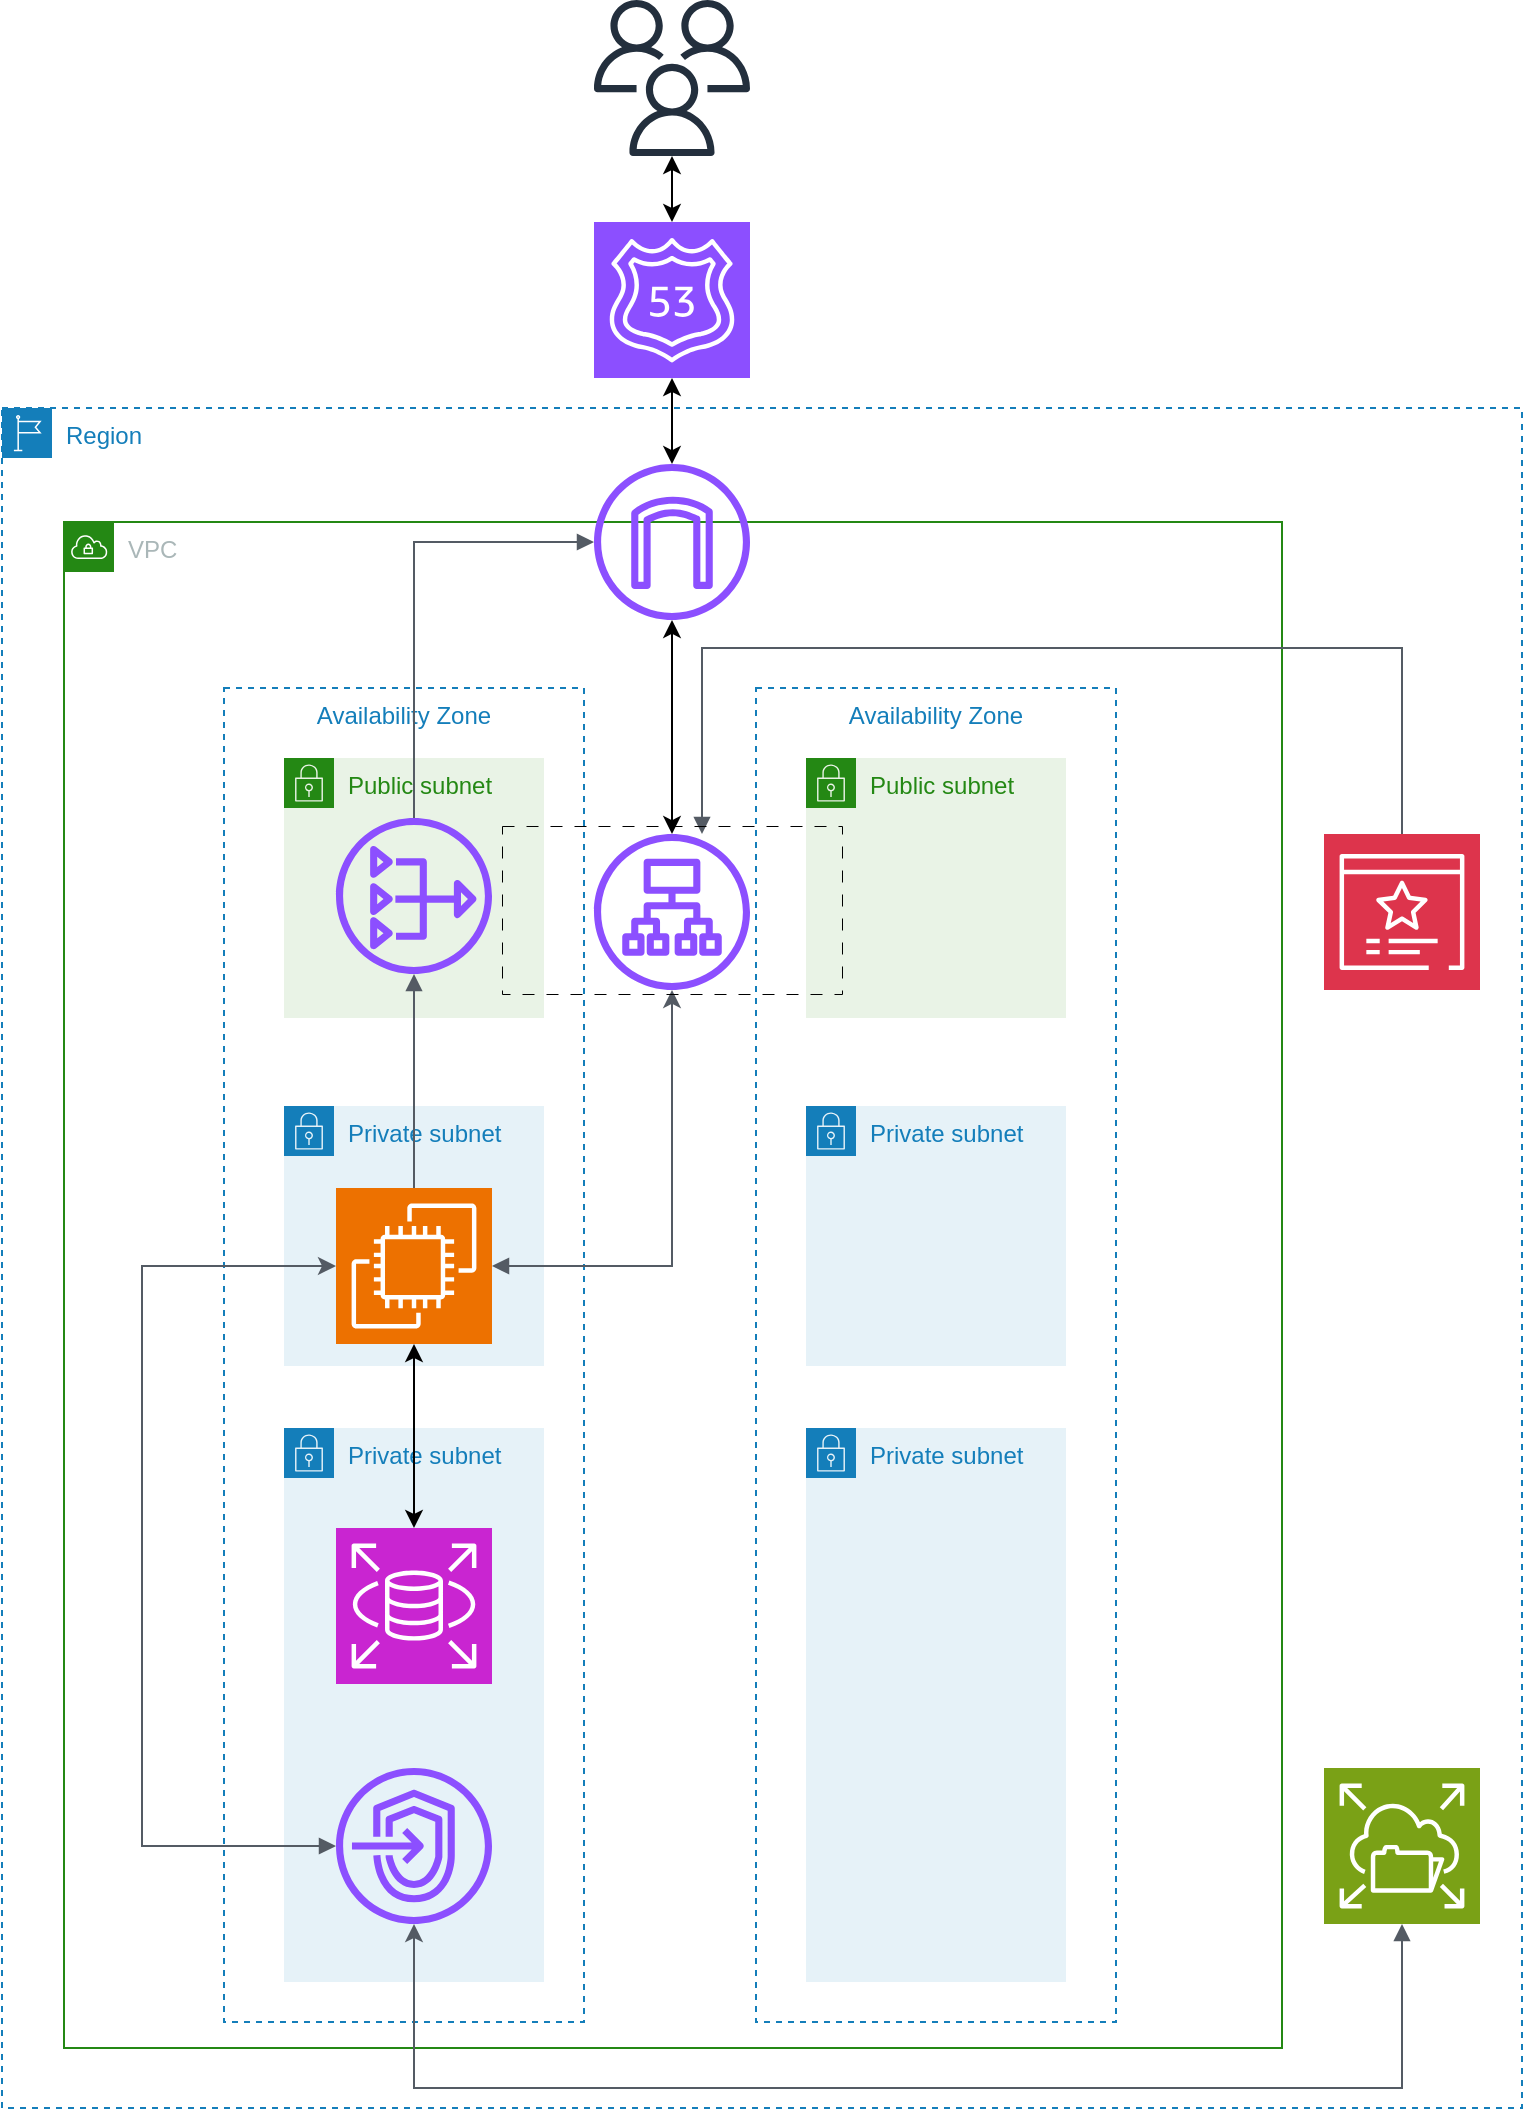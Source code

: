 <mxfile version="22.0.3" type="device" pages="2">
  <diagram name="ページ1" id="jLPzZCildsnHOE7P70Fu">
    <mxGraphModel dx="1418" dy="828" grid="1" gridSize="10" guides="1" tooltips="1" connect="1" arrows="1" fold="1" page="1" pageScale="1" pageWidth="1169" pageHeight="1654" math="0" shadow="0">
      <root>
        <mxCell id="0" />
        <mxCell id="1" parent="0" />
        <mxCell id="z3d_YCY4PIbd5HmDLVYN-1" value="Region" style="points=[[0,0],[0.25,0],[0.5,0],[0.75,0],[1,0],[1,0.25],[1,0.5],[1,0.75],[1,1],[0.75,1],[0.5,1],[0.25,1],[0,1],[0,0.75],[0,0.5],[0,0.25]];outlineConnect=0;gradientColor=none;html=1;whiteSpace=wrap;fontSize=12;fontStyle=0;container=1;pointerEvents=0;collapsible=0;recursiveResize=0;shape=mxgraph.aws4.group;grIcon=mxgraph.aws4.group_region;strokeColor=#147EBA;fillColor=none;verticalAlign=top;align=left;spacingLeft=30;fontColor=#147EBA;dashed=1;" parent="1" vertex="1">
          <mxGeometry x="250" y="290" width="760" height="850" as="geometry" />
        </mxCell>
        <mxCell id="z3d_YCY4PIbd5HmDLVYN-8" value="VPC" style="points=[[0,0],[0.25,0],[0.5,0],[0.75,0],[1,0],[1,0.25],[1,0.5],[1,0.75],[1,1],[0.75,1],[0.5,1],[0.25,1],[0,1],[0,0.75],[0,0.5],[0,0.25]];outlineConnect=0;gradientColor=none;html=1;whiteSpace=wrap;fontSize=12;fontStyle=0;container=1;pointerEvents=0;collapsible=0;recursiveResize=0;shape=mxgraph.aws4.group;grIcon=mxgraph.aws4.group_vpc;strokeColor=#248814;fillColor=none;verticalAlign=top;align=left;spacingLeft=30;fontColor=#AAB7B8;dashed=0;" parent="z3d_YCY4PIbd5HmDLVYN-1" vertex="1">
          <mxGeometry x="31" y="57" width="609" height="763" as="geometry" />
        </mxCell>
        <mxCell id="-2IOhgsLq4osRmH6mFrV-6" value="Availability Zone" style="fillColor=none;strokeColor=#147EBA;dashed=1;verticalAlign=top;fontStyle=0;fontColor=#147EBA;whiteSpace=wrap;html=1;" parent="z3d_YCY4PIbd5HmDLVYN-8" vertex="1">
          <mxGeometry x="80" y="83" width="180" height="667" as="geometry" />
        </mxCell>
        <mxCell id="z3d_YCY4PIbd5HmDLVYN-10" value="Public subnet" style="points=[[0,0],[0.25,0],[0.5,0],[0.75,0],[1,0],[1,0.25],[1,0.5],[1,0.75],[1,1],[0.75,1],[0.5,1],[0.25,1],[0,1],[0,0.75],[0,0.5],[0,0.25]];outlineConnect=0;gradientColor=none;html=1;whiteSpace=wrap;fontSize=12;fontStyle=0;container=1;pointerEvents=0;collapsible=0;recursiveResize=0;shape=mxgraph.aws4.group;grIcon=mxgraph.aws4.group_security_group;grStroke=0;strokeColor=#248814;fillColor=#E9F3E6;verticalAlign=top;align=left;spacingLeft=30;fontColor=#248814;dashed=0;" parent="z3d_YCY4PIbd5HmDLVYN-8" vertex="1">
          <mxGeometry x="110" y="118" width="130" height="130" as="geometry" />
        </mxCell>
        <mxCell id="-2IOhgsLq4osRmH6mFrV-3" value="" style="sketch=0;outlineConnect=0;fontColor=#232F3E;gradientColor=none;fillColor=#8C4FFF;strokeColor=none;dashed=0;verticalLabelPosition=bottom;verticalAlign=top;align=center;html=1;fontSize=12;fontStyle=0;aspect=fixed;pointerEvents=1;shape=mxgraph.aws4.nat_gateway;" parent="z3d_YCY4PIbd5HmDLVYN-10" vertex="1">
          <mxGeometry x="26" y="30" width="78" height="78" as="geometry" />
        </mxCell>
        <mxCell id="z3d_YCY4PIbd5HmDLVYN-12" value="Private subnet" style="points=[[0,0],[0.25,0],[0.5,0],[0.75,0],[1,0],[1,0.25],[1,0.5],[1,0.75],[1,1],[0.75,1],[0.5,1],[0.25,1],[0,1],[0,0.75],[0,0.5],[0,0.25]];outlineConnect=0;gradientColor=none;html=1;whiteSpace=wrap;fontSize=12;fontStyle=0;container=1;pointerEvents=0;collapsible=0;recursiveResize=0;shape=mxgraph.aws4.group;grIcon=mxgraph.aws4.group_security_group;grStroke=0;strokeColor=#147EBA;fillColor=#E6F2F8;verticalAlign=top;align=left;spacingLeft=30;fontColor=#147EBA;dashed=0;" parent="z3d_YCY4PIbd5HmDLVYN-8" vertex="1">
          <mxGeometry x="110" y="292" width="130" height="130" as="geometry" />
        </mxCell>
        <mxCell id="-2IOhgsLq4osRmH6mFrV-1" value="" style="sketch=0;outlineConnect=0;fontColor=#232F3E;gradientColor=none;fillColor=#8C4FFF;strokeColor=none;dashed=0;verticalLabelPosition=bottom;verticalAlign=top;align=center;html=1;fontSize=12;fontStyle=0;aspect=fixed;pointerEvents=1;shape=mxgraph.aws4.application_load_balancer;" parent="z3d_YCY4PIbd5HmDLVYN-8" vertex="1">
          <mxGeometry x="265" y="156" width="78" height="78" as="geometry" />
        </mxCell>
        <mxCell id="-2IOhgsLq4osRmH6mFrV-12" value="Public subnet" style="points=[[0,0],[0.25,0],[0.5,0],[0.75,0],[1,0],[1,0.25],[1,0.5],[1,0.75],[1,1],[0.75,1],[0.5,1],[0.25,1],[0,1],[0,0.75],[0,0.5],[0,0.25]];outlineConnect=0;gradientColor=none;html=1;whiteSpace=wrap;fontSize=12;fontStyle=0;container=1;pointerEvents=0;collapsible=0;recursiveResize=0;shape=mxgraph.aws4.group;grIcon=mxgraph.aws4.group_security_group;grStroke=0;strokeColor=#248814;fillColor=#E9F3E6;verticalAlign=top;align=left;spacingLeft=30;fontColor=#248814;dashed=0;" parent="z3d_YCY4PIbd5HmDLVYN-8" vertex="1">
          <mxGeometry x="371" y="118" width="130" height="130" as="geometry" />
        </mxCell>
        <mxCell id="-2IOhgsLq4osRmH6mFrV-14" value="" style="edgeStyle=orthogonalEdgeStyle;rounded=0;orthogonalLoop=1;jettySize=auto;html=1;startArrow=classic;startFill=1;" parent="z3d_YCY4PIbd5HmDLVYN-8" source="-2IOhgsLq4osRmH6mFrV-4" target="-2IOhgsLq4osRmH6mFrV-1" edge="1">
          <mxGeometry relative="1" as="geometry" />
        </mxCell>
        <mxCell id="-2IOhgsLq4osRmH6mFrV-15" value="Availability Zone" style="fillColor=none;strokeColor=#147EBA;dashed=1;verticalAlign=top;fontStyle=0;fontColor=#147EBA;whiteSpace=wrap;html=1;" parent="z3d_YCY4PIbd5HmDLVYN-8" vertex="1">
          <mxGeometry x="346" y="83" width="180" height="667" as="geometry" />
        </mxCell>
        <mxCell id="-2IOhgsLq4osRmH6mFrV-7" value="Private subnet" style="points=[[0,0],[0.25,0],[0.5,0],[0.75,0],[1,0],[1,0.25],[1,0.5],[1,0.75],[1,1],[0.75,1],[0.5,1],[0.25,1],[0,1],[0,0.75],[0,0.5],[0,0.25]];outlineConnect=0;gradientColor=none;html=1;whiteSpace=wrap;fontSize=12;fontStyle=0;container=1;pointerEvents=0;collapsible=0;recursiveResize=0;shape=mxgraph.aws4.group;grIcon=mxgraph.aws4.group_security_group;grStroke=0;strokeColor=#147EBA;fillColor=#E6F2F8;verticalAlign=top;align=left;spacingLeft=30;fontColor=#147EBA;dashed=0;" parent="z3d_YCY4PIbd5HmDLVYN-8" vertex="1">
          <mxGeometry x="110" y="453" width="130" height="277" as="geometry" />
        </mxCell>
        <mxCell id="-2IOhgsLq4osRmH6mFrV-2" value="" style="sketch=0;points=[[0,0,0],[0.25,0,0],[0.5,0,0],[0.75,0,0],[1,0,0],[0,1,0],[0.25,1,0],[0.5,1,0],[0.75,1,0],[1,1,0],[0,0.25,0],[0,0.5,0],[0,0.75,0],[1,0.25,0],[1,0.5,0],[1,0.75,0]];outlineConnect=0;fontColor=#232F3E;fillColor=#C925D1;strokeColor=#ffffff;dashed=0;verticalLabelPosition=bottom;verticalAlign=top;align=center;html=1;fontSize=12;fontStyle=0;aspect=fixed;shape=mxgraph.aws4.resourceIcon;resIcon=mxgraph.aws4.rds;" parent="-2IOhgsLq4osRmH6mFrV-7" vertex="1">
          <mxGeometry x="26" y="50" width="78" height="78" as="geometry" />
        </mxCell>
        <mxCell id="-2IOhgsLq4osRmH6mFrV-5" value="" style="sketch=0;outlineConnect=0;fontColor=#232F3E;gradientColor=none;fillColor=#8C4FFF;strokeColor=none;dashed=0;verticalLabelPosition=bottom;verticalAlign=top;align=center;html=1;fontSize=12;fontStyle=0;aspect=fixed;pointerEvents=1;shape=mxgraph.aws4.endpoints;" parent="z3d_YCY4PIbd5HmDLVYN-8" vertex="1">
          <mxGeometry x="136" y="623" width="78" height="78" as="geometry" />
        </mxCell>
        <mxCell id="-2IOhgsLq4osRmH6mFrV-21" value="" style="edgeStyle=orthogonalEdgeStyle;rounded=0;orthogonalLoop=1;jettySize=auto;html=1;startArrow=classic;startFill=1;" parent="z3d_YCY4PIbd5HmDLVYN-8" source="z3d_YCY4PIbd5HmDLVYN-13" target="-2IOhgsLq4osRmH6mFrV-2" edge="1">
          <mxGeometry relative="1" as="geometry" />
        </mxCell>
        <mxCell id="z3d_YCY4PIbd5HmDLVYN-13" value="" style="sketch=0;points=[[0,0,0],[0.25,0,0],[0.5,0,0],[0.75,0,0],[1,0,0],[0,1,0],[0.25,1,0],[0.5,1,0],[0.75,1,0],[1,1,0],[0,0.25,0],[0,0.5,0],[0,0.75,0],[1,0.25,0],[1,0.5,0],[1,0.75,0]];outlineConnect=0;fontColor=#232F3E;fillColor=#ED7100;strokeColor=#ffffff;dashed=0;verticalLabelPosition=bottom;verticalAlign=top;align=center;html=1;fontSize=12;fontStyle=0;aspect=fixed;shape=mxgraph.aws4.resourceIcon;resIcon=mxgraph.aws4.ec2;" parent="z3d_YCY4PIbd5HmDLVYN-8" vertex="1">
          <mxGeometry x="136" y="333" width="78" height="78" as="geometry" />
        </mxCell>
        <mxCell id="-2IOhgsLq4osRmH6mFrV-16" value="Private subnet" style="points=[[0,0],[0.25,0],[0.5,0],[0.75,0],[1,0],[1,0.25],[1,0.5],[1,0.75],[1,1],[0.75,1],[0.5,1],[0.25,1],[0,1],[0,0.75],[0,0.5],[0,0.25]];outlineConnect=0;gradientColor=none;html=1;whiteSpace=wrap;fontSize=12;fontStyle=0;container=1;pointerEvents=0;collapsible=0;recursiveResize=0;shape=mxgraph.aws4.group;grIcon=mxgraph.aws4.group_security_group;grStroke=0;strokeColor=#147EBA;fillColor=#E6F2F8;verticalAlign=top;align=left;spacingLeft=30;fontColor=#147EBA;dashed=0;" parent="z3d_YCY4PIbd5HmDLVYN-8" vertex="1">
          <mxGeometry x="371" y="453" width="130" height="277" as="geometry" />
        </mxCell>
        <mxCell id="-2IOhgsLq4osRmH6mFrV-18" value="Private subnet" style="points=[[0,0],[0.25,0],[0.5,0],[0.75,0],[1,0],[1,0.25],[1,0.5],[1,0.75],[1,1],[0.75,1],[0.5,1],[0.25,1],[0,1],[0,0.75],[0,0.5],[0,0.25]];outlineConnect=0;gradientColor=none;html=1;whiteSpace=wrap;fontSize=12;fontStyle=0;container=1;pointerEvents=0;collapsible=0;recursiveResize=0;shape=mxgraph.aws4.group;grIcon=mxgraph.aws4.group_security_group;grStroke=0;strokeColor=#147EBA;fillColor=#E6F2F8;verticalAlign=top;align=left;spacingLeft=30;fontColor=#147EBA;dashed=0;" parent="z3d_YCY4PIbd5HmDLVYN-8" vertex="1">
          <mxGeometry x="371" y="292" width="130" height="130" as="geometry" />
        </mxCell>
        <mxCell id="-2IOhgsLq4osRmH6mFrV-19" value="" style="edgeStyle=orthogonalEdgeStyle;html=1;endArrow=classic;elbow=vertical;startArrow=block;startFill=1;strokeColor=#545B64;rounded=0;exitX=1;exitY=0.5;exitDx=0;exitDy=0;exitPerimeter=0;endFill=1;" parent="z3d_YCY4PIbd5HmDLVYN-8" source="z3d_YCY4PIbd5HmDLVYN-13" target="-2IOhgsLq4osRmH6mFrV-1" edge="1">
          <mxGeometry width="100" relative="1" as="geometry">
            <mxPoint x="249" y="383" as="sourcePoint" />
            <mxPoint x="349" y="383" as="targetPoint" />
          </mxGeometry>
        </mxCell>
        <mxCell id="-2IOhgsLq4osRmH6mFrV-23" value="" style="edgeStyle=orthogonalEdgeStyle;html=1;endArrow=block;elbow=vertical;startArrow=classic;endFill=1;strokeColor=#545B64;rounded=0;exitX=0;exitY=0.5;exitDx=0;exitDy=0;exitPerimeter=0;startFill=1;" parent="z3d_YCY4PIbd5HmDLVYN-8" source="z3d_YCY4PIbd5HmDLVYN-13" target="-2IOhgsLq4osRmH6mFrV-5" edge="1">
          <mxGeometry width="100" relative="1" as="geometry">
            <mxPoint x="29" y="661.5" as="sourcePoint" />
            <mxPoint x="129" y="661.5" as="targetPoint" />
            <Array as="points">
              <mxPoint x="39" y="372" />
              <mxPoint x="39" y="662" />
            </Array>
          </mxGeometry>
        </mxCell>
        <mxCell id="-2IOhgsLq4osRmH6mFrV-24" value="" style="edgeStyle=orthogonalEdgeStyle;html=1;endArrow=block;elbow=vertical;startArrow=none;endFill=1;strokeColor=#545B64;rounded=0;exitX=0.5;exitY=0;exitDx=0;exitDy=0;exitPerimeter=0;" parent="z3d_YCY4PIbd5HmDLVYN-8" source="z3d_YCY4PIbd5HmDLVYN-13" target="-2IOhgsLq4osRmH6mFrV-3" edge="1">
          <mxGeometry width="100" relative="1" as="geometry">
            <mxPoint x="-51" y="273" as="sourcePoint" />
            <mxPoint x="49" y="273" as="targetPoint" />
          </mxGeometry>
        </mxCell>
        <mxCell id="-2IOhgsLq4osRmH6mFrV-4" value="" style="sketch=0;outlineConnect=0;fontColor=#232F3E;gradientColor=none;fillColor=#8C4FFF;strokeColor=none;dashed=0;verticalLabelPosition=bottom;verticalAlign=top;align=center;html=1;fontSize=12;fontStyle=0;aspect=fixed;pointerEvents=1;shape=mxgraph.aws4.internet_gateway;" parent="z3d_YCY4PIbd5HmDLVYN-8" vertex="1">
          <mxGeometry x="265" y="-29" width="78" height="78" as="geometry" />
        </mxCell>
        <mxCell id="-2IOhgsLq4osRmH6mFrV-27" value="" style="edgeStyle=orthogonalEdgeStyle;html=1;endArrow=block;elbow=vertical;startArrow=none;endFill=1;strokeColor=#545B64;rounded=0;" parent="z3d_YCY4PIbd5HmDLVYN-8" source="-2IOhgsLq4osRmH6mFrV-3" target="-2IOhgsLq4osRmH6mFrV-4" edge="1">
          <mxGeometry width="100" relative="1" as="geometry">
            <mxPoint x="149" y="33" as="sourcePoint" />
            <mxPoint x="236" y="33" as="targetPoint" />
            <Array as="points">
              <mxPoint x="175" y="10" />
            </Array>
          </mxGeometry>
        </mxCell>
        <mxCell id="z3d_YCY4PIbd5HmDLVYN-6" value="" style="sketch=0;points=[[0,0,0],[0.25,0,0],[0.5,0,0],[0.75,0,0],[1,0,0],[0,1,0],[0.25,1,0],[0.5,1,0],[0.75,1,0],[1,1,0],[0,0.25,0],[0,0.5,0],[0,0.75,0],[1,0.25,0],[1,0.5,0],[1,0.75,0]];outlineConnect=0;fontColor=#232F3E;fillColor=#7AA116;strokeColor=#ffffff;dashed=0;verticalLabelPosition=bottom;verticalAlign=top;align=center;html=1;fontSize=12;fontStyle=0;aspect=fixed;shape=mxgraph.aws4.resourceIcon;resIcon=mxgraph.aws4.elastic_file_system;" parent="z3d_YCY4PIbd5HmDLVYN-1" vertex="1">
          <mxGeometry x="661" y="680" width="78" height="78" as="geometry" />
        </mxCell>
        <mxCell id="z3d_YCY4PIbd5HmDLVYN-7" value="" style="sketch=0;points=[[0,0,0],[0.25,0,0],[0.5,0,0],[0.75,0,0],[1,0,0],[0,1,0],[0.25,1,0],[0.5,1,0],[0.75,1,0],[1,1,0],[0,0.25,0],[0,0.5,0],[0,0.75,0],[1,0.25,0],[1,0.5,0],[1,0.75,0]];outlineConnect=0;fontColor=#232F3E;fillColor=#DD344C;strokeColor=#ffffff;dashed=0;verticalLabelPosition=bottom;verticalAlign=top;align=center;html=1;fontSize=12;fontStyle=0;aspect=fixed;shape=mxgraph.aws4.resourceIcon;resIcon=mxgraph.aws4.certificate_manager_3;" parent="z3d_YCY4PIbd5HmDLVYN-1" vertex="1">
          <mxGeometry x="661" y="213" width="78" height="78" as="geometry" />
        </mxCell>
        <mxCell id="-2IOhgsLq4osRmH6mFrV-8" value="" style="edgeStyle=orthogonalEdgeStyle;html=1;endArrow=none;elbow=vertical;startArrow=block;startFill=1;strokeColor=#545B64;rounded=0;entryX=0.5;entryY=0;entryDx=0;entryDy=0;entryPerimeter=0;" parent="z3d_YCY4PIbd5HmDLVYN-1" source="-2IOhgsLq4osRmH6mFrV-1" target="z3d_YCY4PIbd5HmDLVYN-7" edge="1">
          <mxGeometry width="100" relative="1" as="geometry">
            <mxPoint x="249" y="140" as="sourcePoint" />
            <mxPoint x="700" y="190" as="targetPoint" />
            <Array as="points">
              <mxPoint x="350" y="120" />
              <mxPoint x="700" y="120" />
            </Array>
          </mxGeometry>
        </mxCell>
        <mxCell id="-2IOhgsLq4osRmH6mFrV-22" value="" style="edgeStyle=orthogonalEdgeStyle;html=1;endArrow=block;elbow=vertical;startArrow=classic;endFill=1;strokeColor=#545B64;rounded=0;entryX=0.5;entryY=1;entryDx=0;entryDy=0;entryPerimeter=0;startFill=1;" parent="z3d_YCY4PIbd5HmDLVYN-1" source="-2IOhgsLq4osRmH6mFrV-5" target="z3d_YCY4PIbd5HmDLVYN-6" edge="1">
          <mxGeometry width="100" relative="1" as="geometry">
            <mxPoint x="274" y="718.5" as="sourcePoint" />
            <mxPoint x="374" y="718.5" as="targetPoint" />
            <Array as="points">
              <mxPoint x="206" y="840" />
              <mxPoint x="700" y="840" />
            </Array>
          </mxGeometry>
        </mxCell>
        <mxCell id="-2IOhgsLq4osRmH6mFrV-9" value="" style="edgeStyle=orthogonalEdgeStyle;rounded=0;orthogonalLoop=1;jettySize=auto;html=1;startArrow=classic;startFill=1;" parent="1" source="z3d_YCY4PIbd5HmDLVYN-2" target="z3d_YCY4PIbd5HmDLVYN-3" edge="1">
          <mxGeometry relative="1" as="geometry" />
        </mxCell>
        <mxCell id="z3d_YCY4PIbd5HmDLVYN-2" value="" style="sketch=0;outlineConnect=0;fontColor=#232F3E;gradientColor=none;fillColor=#232F3D;strokeColor=none;dashed=0;verticalLabelPosition=bottom;verticalAlign=top;align=center;html=1;fontSize=12;fontStyle=0;aspect=fixed;pointerEvents=1;shape=mxgraph.aws4.users;" parent="1" vertex="1">
          <mxGeometry x="546" y="86" width="78" height="78" as="geometry" />
        </mxCell>
        <mxCell id="-2IOhgsLq4osRmH6mFrV-13" value="" style="edgeStyle=orthogonalEdgeStyle;rounded=0;orthogonalLoop=1;jettySize=auto;html=1;startArrow=classic;startFill=1;" parent="1" source="z3d_YCY4PIbd5HmDLVYN-3" target="-2IOhgsLq4osRmH6mFrV-4" edge="1">
          <mxGeometry relative="1" as="geometry" />
        </mxCell>
        <mxCell id="z3d_YCY4PIbd5HmDLVYN-3" value="" style="sketch=0;points=[[0,0,0],[0.25,0,0],[0.5,0,0],[0.75,0,0],[1,0,0],[0,1,0],[0.25,1,0],[0.5,1,0],[0.75,1,0],[1,1,0],[0,0.25,0],[0,0.5,0],[0,0.75,0],[1,0.25,0],[1,0.5,0],[1,0.75,0]];outlineConnect=0;fontColor=#232F3E;fillColor=#8C4FFF;strokeColor=#ffffff;dashed=0;verticalLabelPosition=bottom;verticalAlign=top;align=center;html=1;fontSize=12;fontStyle=0;aspect=fixed;shape=mxgraph.aws4.resourceIcon;resIcon=mxgraph.aws4.route_53;" parent="1" vertex="1">
          <mxGeometry x="546" y="197" width="78" height="78" as="geometry" />
        </mxCell>
        <mxCell id="XXrAOEIuXciyt_hbk-I--1" value="" style="rounded=0;whiteSpace=wrap;html=1;fillColor=none;dashed=1;dashPattern=12 12;strokeWidth=0.5;" parent="1" vertex="1">
          <mxGeometry x="500" y="499" width="170" height="84" as="geometry" />
        </mxCell>
      </root>
    </mxGraphModel>
  </diagram>
  <diagram id="AuneI03aNXxkTCIHdipH" name="ページ2">
    <mxGraphModel dx="1418" dy="828" grid="1" gridSize="10" guides="1" tooltips="1" connect="1" arrows="1" fold="1" page="1" pageScale="1" pageWidth="1169" pageHeight="1654" math="0" shadow="0">
      <root>
        <mxCell id="0" />
        <mxCell id="1" parent="0" />
        <mxCell id="VXgEeuB-Db0FO-7JPB3t-1" value="Region" style="points=[[0,0],[0.25,0],[0.5,0],[0.75,0],[1,0],[1,0.25],[1,0.5],[1,0.75],[1,1],[0.75,1],[0.5,1],[0.25,1],[0,1],[0,0.75],[0,0.5],[0,0.25]];outlineConnect=0;gradientColor=none;html=1;whiteSpace=wrap;fontSize=12;fontStyle=0;container=1;pointerEvents=0;collapsible=0;recursiveResize=0;shape=mxgraph.aws4.group;grIcon=mxgraph.aws4.group_region;strokeColor=#147EBA;fillColor=none;verticalAlign=top;align=left;spacingLeft=30;fontColor=#147EBA;dashed=1;" parent="1" vertex="1">
          <mxGeometry x="250" y="290" width="760" height="380" as="geometry" />
        </mxCell>
        <mxCell id="VXgEeuB-Db0FO-7JPB3t-2" value="VPC" style="points=[[0,0],[0.25,0],[0.5,0],[0.75,0],[1,0],[1,0.25],[1,0.5],[1,0.75],[1,1],[0.75,1],[0.5,1],[0.25,1],[0,1],[0,0.75],[0,0.5],[0,0.25]];outlineConnect=0;gradientColor=none;html=1;whiteSpace=wrap;fontSize=12;fontStyle=0;container=1;pointerEvents=0;collapsible=0;recursiveResize=0;shape=mxgraph.aws4.group;grIcon=mxgraph.aws4.group_vpc;strokeColor=#248814;fillColor=none;verticalAlign=top;align=left;spacingLeft=30;fontColor=#AAB7B8;dashed=0;" parent="VXgEeuB-Db0FO-7JPB3t-1" vertex="1">
          <mxGeometry x="31" y="57" width="609" height="293" as="geometry" />
        </mxCell>
        <mxCell id="VXgEeuB-Db0FO-7JPB3t-4" value="Public subnet" style="points=[[0,0],[0.25,0],[0.5,0],[0.75,0],[1,0],[1,0.25],[1,0.5],[1,0.75],[1,1],[0.75,1],[0.5,1],[0.25,1],[0,1],[0,0.75],[0,0.5],[0,0.25]];outlineConnect=0;gradientColor=none;html=1;whiteSpace=wrap;fontSize=12;fontStyle=0;container=1;pointerEvents=0;collapsible=0;recursiveResize=0;shape=mxgraph.aws4.group;grIcon=mxgraph.aws4.group_security_group;grStroke=0;strokeColor=#248814;fillColor=#E9F3E6;verticalAlign=top;align=left;spacingLeft=30;fontColor=#248814;dashed=0;" parent="VXgEeuB-Db0FO-7JPB3t-2" vertex="1">
          <mxGeometry x="110" y="118" width="130" height="130" as="geometry" />
        </mxCell>
        <mxCell id="VXgEeuB-Db0FO-7JPB3t-15" value="" style="sketch=0;points=[[0,0,0],[0.25,0,0],[0.5,0,0],[0.75,0,0],[1,0,0],[0,1,0],[0.25,1,0],[0.5,1,0],[0.75,1,0],[1,1,0],[0,0.25,0],[0,0.5,0],[0,0.75,0],[1,0.25,0],[1,0.5,0],[1,0.75,0]];outlineConnect=0;fontColor=#232F3E;fillColor=#ED7100;strokeColor=#ffffff;dashed=0;verticalLabelPosition=bottom;verticalAlign=top;align=center;html=1;fontSize=12;fontStyle=0;aspect=fixed;shape=mxgraph.aws4.resourceIcon;resIcon=mxgraph.aws4.ec2;" parent="VXgEeuB-Db0FO-7JPB3t-4" vertex="1">
          <mxGeometry x="26" y="38" width="78" height="78" as="geometry" />
        </mxCell>
        <mxCell id="VXgEeuB-Db0FO-7JPB3t-7" value="" style="sketch=0;outlineConnect=0;fontColor=#232F3E;gradientColor=none;fillColor=#8C4FFF;strokeColor=none;dashed=0;verticalLabelPosition=bottom;verticalAlign=top;align=center;html=1;fontSize=12;fontStyle=0;aspect=fixed;pointerEvents=1;shape=mxgraph.aws4.application_load_balancer;" parent="VXgEeuB-Db0FO-7JPB3t-2" vertex="1">
          <mxGeometry x="265" y="156" width="78" height="78" as="geometry" />
        </mxCell>
        <mxCell id="VXgEeuB-Db0FO-7JPB3t-8" value="Public subnet" style="points=[[0,0],[0.25,0],[0.5,0],[0.75,0],[1,0],[1,0.25],[1,0.5],[1,0.75],[1,1],[0.75,1],[0.5,1],[0.25,1],[0,1],[0,0.75],[0,0.5],[0,0.25]];outlineConnect=0;gradientColor=none;html=1;whiteSpace=wrap;fontSize=12;fontStyle=0;container=1;pointerEvents=0;collapsible=0;recursiveResize=0;shape=mxgraph.aws4.group;grIcon=mxgraph.aws4.group_security_group;grStroke=0;strokeColor=#248814;fillColor=#E9F3E6;verticalAlign=top;align=left;spacingLeft=30;fontColor=#248814;dashed=0;" parent="VXgEeuB-Db0FO-7JPB3t-2" vertex="1">
          <mxGeometry x="371" y="118" width="130" height="130" as="geometry" />
        </mxCell>
        <mxCell id="VXgEeuB-Db0FO-7JPB3t-9" value="" style="edgeStyle=orthogonalEdgeStyle;rounded=0;orthogonalLoop=1;jettySize=auto;html=1;startArrow=classic;startFill=1;" parent="VXgEeuB-Db0FO-7JPB3t-2" source="VXgEeuB-Db0FO-7JPB3t-21" target="VXgEeuB-Db0FO-7JPB3t-7" edge="1">
          <mxGeometry relative="1" as="geometry" />
        </mxCell>
        <mxCell id="VXgEeuB-Db0FO-7JPB3t-18" value="" style="edgeStyle=orthogonalEdgeStyle;html=1;endArrow=classic;elbow=vertical;startArrow=block;startFill=1;strokeColor=#545B64;rounded=0;exitX=1;exitY=0.5;exitDx=0;exitDy=0;exitPerimeter=0;endFill=1;" parent="VXgEeuB-Db0FO-7JPB3t-2" source="VXgEeuB-Db0FO-7JPB3t-15" target="VXgEeuB-Db0FO-7JPB3t-7" edge="1">
          <mxGeometry width="100" relative="1" as="geometry">
            <mxPoint x="249" y="383" as="sourcePoint" />
            <mxPoint x="349" y="383" as="targetPoint" />
          </mxGeometry>
        </mxCell>
        <mxCell id="VXgEeuB-Db0FO-7JPB3t-21" value="" style="sketch=0;outlineConnect=0;fontColor=#232F3E;gradientColor=none;fillColor=#8C4FFF;strokeColor=none;dashed=0;verticalLabelPosition=bottom;verticalAlign=top;align=center;html=1;fontSize=12;fontStyle=0;aspect=fixed;pointerEvents=1;shape=mxgraph.aws4.internet_gateway;" parent="VXgEeuB-Db0FO-7JPB3t-2" vertex="1">
          <mxGeometry x="265" y="-29" width="78" height="78" as="geometry" />
        </mxCell>
        <mxCell id="VXgEeuB-Db0FO-7JPB3t-32" value="Availability Zone" style="fillColor=none;strokeColor=#147EBA;dashed=1;verticalAlign=top;fontStyle=0;fontColor=#147EBA;whiteSpace=wrap;html=1;" parent="VXgEeuB-Db0FO-7JPB3t-2" vertex="1">
          <mxGeometry x="85" y="63" width="180" height="207" as="geometry" />
        </mxCell>
        <mxCell id="VXgEeuB-Db0FO-7JPB3t-10" value="Availability Zone" style="fillColor=none;strokeColor=#147EBA;dashed=1;verticalAlign=top;fontStyle=0;fontColor=#147EBA;whiteSpace=wrap;html=1;" parent="VXgEeuB-Db0FO-7JPB3t-2" vertex="1">
          <mxGeometry x="346" y="63" width="180" height="207" as="geometry" />
        </mxCell>
        <mxCell id="VXgEeuB-Db0FO-7JPB3t-28" value="" style="sketch=0;outlineConnect=0;fontColor=#232F3E;gradientColor=none;fillColor=#232F3D;strokeColor=none;dashed=0;verticalLabelPosition=bottom;verticalAlign=top;align=center;html=1;fontSize=12;fontStyle=0;aspect=fixed;pointerEvents=1;shape=mxgraph.aws4.users;" parent="1" vertex="1">
          <mxGeometry x="546" y="83" width="78" height="78" as="geometry" />
        </mxCell>
        <mxCell id="VXgEeuB-Db0FO-7JPB3t-29" value="" style="edgeStyle=orthogonalEdgeStyle;rounded=0;orthogonalLoop=1;jettySize=auto;html=1;startArrow=classic;startFill=1;" parent="1" target="VXgEeuB-Db0FO-7JPB3t-21" edge="1">
          <mxGeometry relative="1" as="geometry">
            <mxPoint x="585" y="275" as="sourcePoint" />
          </mxGeometry>
        </mxCell>
        <mxCell id="UGOOArTa63IT8iAkiHts-1" value="" style="rounded=0;whiteSpace=wrap;html=1;fillColor=none;dashed=1;dashPattern=12 12;strokeWidth=0.5;" parent="1" vertex="1">
          <mxGeometry x="510" y="499" width="150" height="84" as="geometry" />
        </mxCell>
        <mxCell id="Y3i2LeTcQPGVAnWz7I-a-1" value="" style="edgeStyle=orthogonalEdgeStyle;html=1;endArrow=block;elbow=vertical;startArrow=none;endFill=1;strokeColor=#545B64;rounded=0;exitX=0.5;exitY=0;exitDx=0;exitDy=0;exitPerimeter=0;" parent="1" source="VXgEeuB-Db0FO-7JPB3t-15" edge="1">
          <mxGeometry width="100" relative="1" as="geometry">
            <mxPoint x="456" y="495" as="sourcePoint" />
            <mxPoint x="546" y="357" as="targetPoint" />
            <Array as="points">
              <mxPoint x="456" y="357" />
            </Array>
          </mxGeometry>
        </mxCell>
        <mxCell id="qxR5_6vUKws6uifZ_7dA-2" value="" style="sketch=0;points=[[0,0,0],[0.25,0,0],[0.5,0,0],[0.75,0,0],[1,0,0],[0,1,0],[0.25,1,0],[0.5,1,0],[0.75,1,0],[1,1,0],[0,0.25,0],[0,0.5,0],[0,0.75,0],[1,0.25,0],[1,0.5,0],[1,0.75,0]];outlineConnect=0;fontColor=#232F3E;fillColor=#8C4FFF;strokeColor=#ffffff;dashed=0;verticalLabelPosition=bottom;verticalAlign=top;align=center;html=1;fontSize=12;fontStyle=0;aspect=fixed;shape=mxgraph.aws4.resourceIcon;resIcon=mxgraph.aws4.route_53;" vertex="1" parent="1">
          <mxGeometry x="546" y="197" width="78" height="78" as="geometry" />
        </mxCell>
        <mxCell id="-OQPrsfxFJkx9KYDC59k-1" value="" style="edgeStyle=orthogonalEdgeStyle;rounded=0;orthogonalLoop=1;jettySize=auto;html=1;startArrow=classic;startFill=1;" edge="1" parent="1">
          <mxGeometry relative="1" as="geometry">
            <mxPoint x="585" y="164" as="sourcePoint" />
            <mxPoint x="585" y="197" as="targetPoint" />
          </mxGeometry>
        </mxCell>
        <mxCell id="N0mUH4S4K67LtvoKLu7a-1" value="" style="sketch=0;points=[[0,0,0],[0.25,0,0],[0.5,0,0],[0.75,0,0],[1,0,0],[0,1,0],[0.25,1,0],[0.5,1,0],[0.75,1,0],[1,1,0],[0,0.25,0],[0,0.5,0],[0,0.75,0],[1,0.25,0],[1,0.5,0],[1,0.75,0]];outlineConnect=0;fontColor=#232F3E;fillColor=#DD344C;strokeColor=#ffffff;dashed=0;verticalLabelPosition=bottom;verticalAlign=top;align=center;html=1;fontSize=12;fontStyle=0;aspect=fixed;shape=mxgraph.aws4.resourceIcon;resIcon=mxgraph.aws4.certificate_manager_3;" vertex="1" parent="1">
          <mxGeometry x="911" y="503" width="78" height="78" as="geometry" />
        </mxCell>
        <mxCell id="N0mUH4S4K67LtvoKLu7a-2" value="" style="edgeStyle=orthogonalEdgeStyle;html=1;endArrow=none;elbow=vertical;startArrow=block;startFill=1;strokeColor=#545B64;rounded=0;entryX=0.5;entryY=0;entryDx=0;entryDy=0;entryPerimeter=0;" edge="1" parent="1" target="N0mUH4S4K67LtvoKLu7a-1">
          <mxGeometry width="100" relative="1" as="geometry">
            <mxPoint x="600" y="503" as="sourcePoint" />
            <mxPoint x="950" y="480" as="targetPoint" />
            <Array as="points">
              <mxPoint x="600" y="400" />
              <mxPoint x="950" y="400" />
            </Array>
          </mxGeometry>
        </mxCell>
      </root>
    </mxGraphModel>
  </diagram>
</mxfile>
